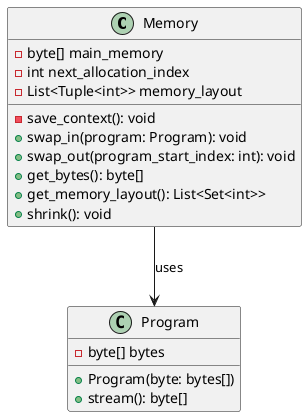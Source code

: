 @startuml MEMSIM
class Memory {
    - byte[] main_memory
    - int next_allocation_index
    - List<Tuple<int>> memory_layout

    - save_context(): void
    + swap_in(program: Program): void
    + swap_out(program_start_index: int): void
    + get_bytes(): byte[]
    + get_memory_layout(): List<Set<int>>
    + shrink(): void
}

class Program {
    - byte[] bytes

    + Program(byte: bytes[])
    + stream(): byte[]
}

Memory --> Program : uses
@enduml